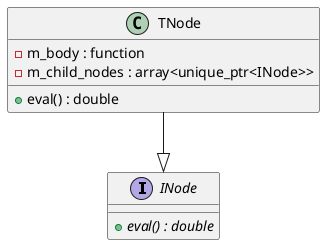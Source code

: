 @startuml

interface INode {
    + {abstract} eval() : double
}

class TNode {
    + eval() : double
    - m_body : function
    - m_child_nodes : array<unique_ptr<INode>>
}

TNode --|> INode

@enduml
